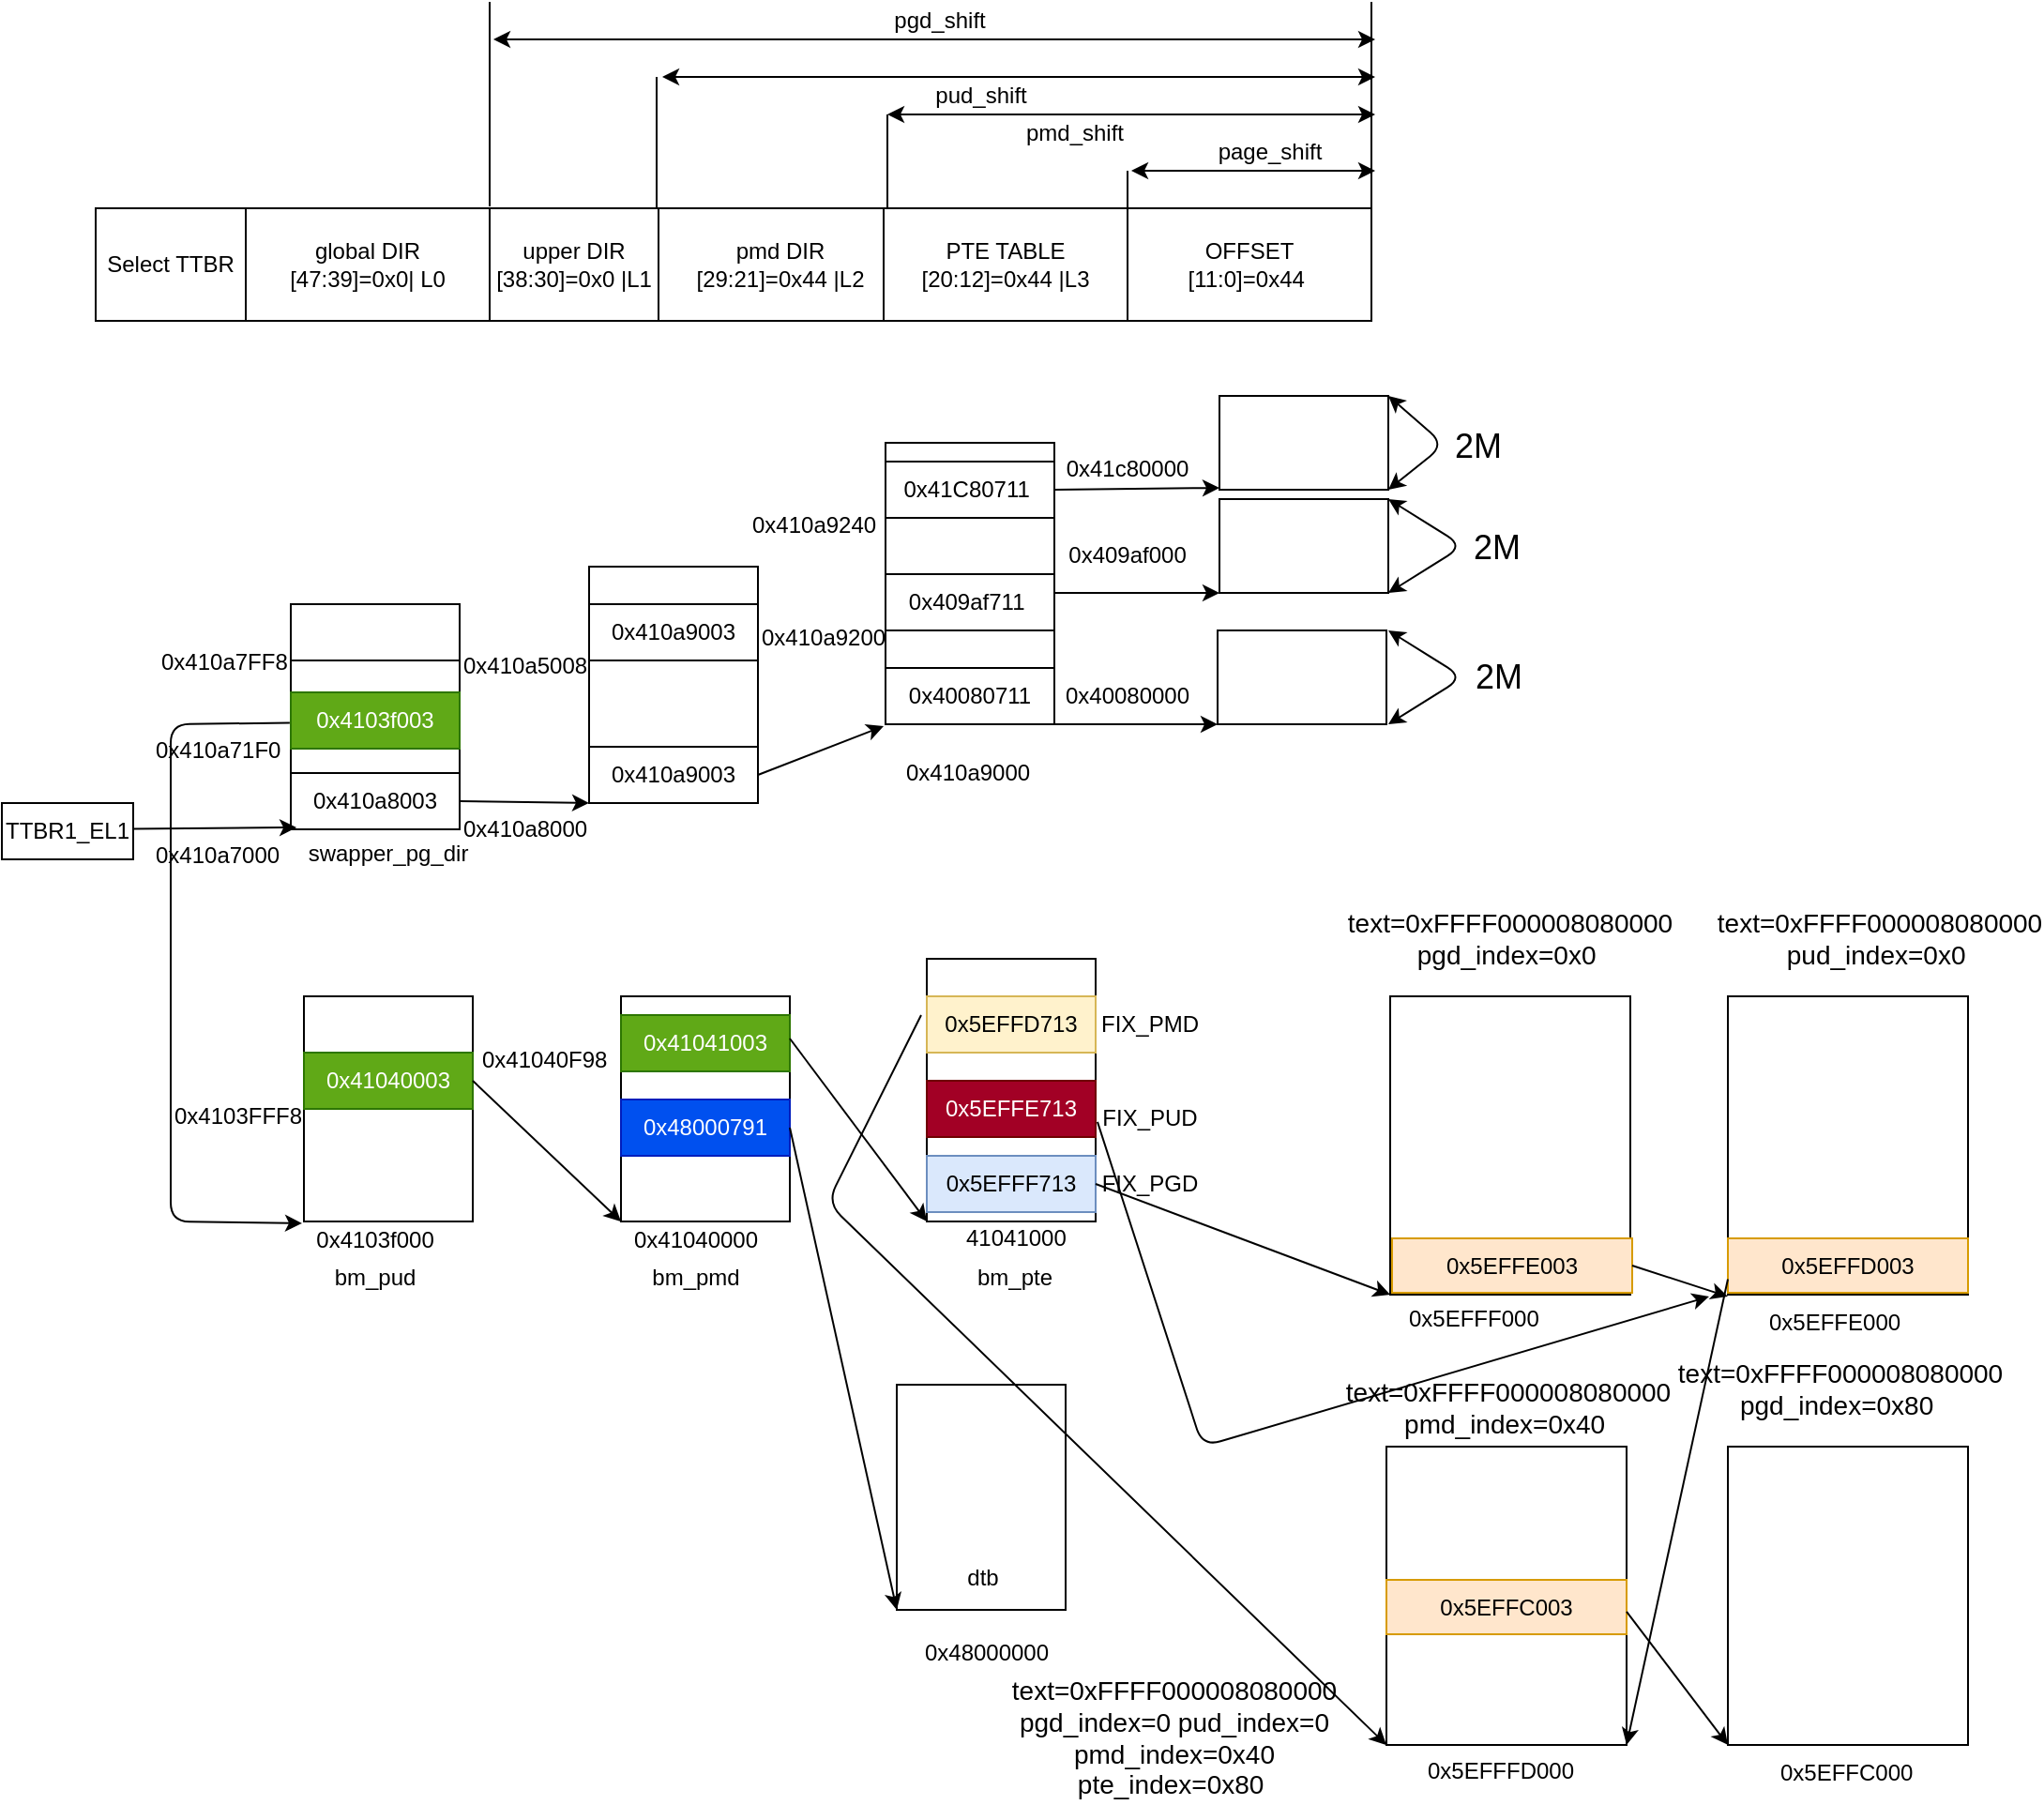 <mxfile version="13.6.2" type="device"><diagram id="jogjM0BblvqriFZ8YtVY" name="Page-1"><mxGraphModel dx="2153" dy="806" grid="1" gridSize="10" guides="1" tooltips="1" connect="1" arrows="1" fold="1" page="1" pageScale="1" pageWidth="827" pageHeight="1169" math="0" shadow="0"><root><mxCell id="0"/><mxCell id="1" parent="0"/><mxCell id="8LdxlUi28L0D28EUbNrq-1" value="" style="rounded=0;whiteSpace=wrap;html=1;" parent="1" vertex="1"><mxGeometry x="-320" y="620" width="540" height="60" as="geometry"/></mxCell><mxCell id="8LdxlUi28L0D28EUbNrq-10" value="global DIR&lt;br&gt;[47:39]=0x0| L0" style="rounded=0;whiteSpace=wrap;html=1;" parent="1" vertex="1"><mxGeometry x="-250" y="620" width="130" height="60" as="geometry"/></mxCell><mxCell id="8LdxlUi28L0D28EUbNrq-15" value="upper DIR&lt;br&gt;[38:30]=0x0 |L1" style="rounded=0;whiteSpace=wrap;html=1;" parent="1" vertex="1"><mxGeometry x="-120" y="620" width="90" height="60" as="geometry"/></mxCell><mxCell id="8LdxlUi28L0D28EUbNrq-17" value="Select TTBR" style="rounded=0;whiteSpace=wrap;html=1;" parent="1" vertex="1"><mxGeometry x="-330" y="620" width="80" height="60" as="geometry"/></mxCell><mxCell id="8LdxlUi28L0D28EUbNrq-31" value="pmd DIR&lt;br&gt;[29:21]=0x44 |L2" style="rounded=0;whiteSpace=wrap;html=1;" parent="1" vertex="1"><mxGeometry x="-30" y="620" width="130" height="60" as="geometry"/></mxCell><mxCell id="NkKJX1Fluzjaa6-fKmBA-1" value="PTE TABLE&lt;br&gt;[20:12]=0x44 |L3" style="rounded=0;whiteSpace=wrap;html=1;" parent="1" vertex="1"><mxGeometry x="90" y="620" width="130" height="60" as="geometry"/></mxCell><mxCell id="NkKJX1Fluzjaa6-fKmBA-2" value="OFFSET&lt;br&gt;[11:0]=0x44&amp;nbsp;" style="rounded=0;whiteSpace=wrap;html=1;" parent="1" vertex="1"><mxGeometry x="220" y="620" width="130" height="60" as="geometry"/></mxCell><mxCell id="2hbvxVVikS6BB5GCfv5k-79" value="" style="rounded=0;whiteSpace=wrap;html=1;" parent="1" vertex="1"><mxGeometry x="-67" y="811" width="90" height="108" as="geometry"/></mxCell><mxCell id="2hbvxVVikS6BB5GCfv5k-80" value="" style="rounded=0;whiteSpace=wrap;html=1;" parent="1" vertex="1"><mxGeometry x="-67" y="907" width="90" height="30" as="geometry"/></mxCell><mxCell id="2hbvxVVikS6BB5GCfv5k-81" value="" style="rounded=0;whiteSpace=wrap;html=1;" parent="1" vertex="1"><mxGeometry x="-226" y="831" width="90" height="120" as="geometry"/></mxCell><mxCell id="2hbvxVVikS6BB5GCfv5k-82" style="edgeStyle=none;rounded=0;orthogonalLoop=1;jettySize=auto;html=1;exitX=1;exitY=0.5;exitDx=0;exitDy=0;entryX=0;entryY=1;entryDx=0;entryDy=0;" parent="1" source="2hbvxVVikS6BB5GCfv5k-83" target="2hbvxVVikS6BB5GCfv5k-80" edge="1"><mxGeometry relative="1" as="geometry"/></mxCell><mxCell id="2hbvxVVikS6BB5GCfv5k-83" value="0x410a8003" style="rounded=0;whiteSpace=wrap;html=1;" parent="1" vertex="1"><mxGeometry x="-226" y="921" width="90" height="30" as="geometry"/></mxCell><mxCell id="2hbvxVVikS6BB5GCfv5k-84" value="&lt;div style=&quot;text-align: center&quot;&gt;&lt;span&gt;&lt;font face=&quot;helvetica&quot;&gt;0x410a7000&lt;/font&gt;&lt;/span&gt;&lt;/div&gt;" style="text;whiteSpace=wrap;html=1;" parent="1" vertex="1"><mxGeometry x="-300" y="951" width="90" height="30" as="geometry"/></mxCell><mxCell id="2hbvxVVikS6BB5GCfv5k-85" value="&lt;div style=&quot;text-align: center&quot;&gt;&lt;span&gt;&lt;font face=&quot;helvetica&quot;&gt;0x410a8000&lt;/font&gt;&lt;/span&gt;&lt;/div&gt;" style="text;whiteSpace=wrap;html=1;" parent="1" vertex="1"><mxGeometry x="-136" y="937" width="90" height="30" as="geometry"/></mxCell><mxCell id="2hbvxVVikS6BB5GCfv5k-87" value="0x410a9003" style="rounded=0;whiteSpace=wrap;html=1;" parent="1" vertex="1"><mxGeometry x="-67" y="907" width="90" height="30" as="geometry"/></mxCell><mxCell id="2hbvxVVikS6BB5GCfv5k-88" value="" style="rounded=0;whiteSpace=wrap;html=1;" parent="1" vertex="1"><mxGeometry x="91" y="745" width="90" height="146" as="geometry"/></mxCell><mxCell id="2hbvxVVikS6BB5GCfv5k-90" value="&lt;div style=&quot;text-align: center&quot;&gt;&lt;span&gt;&lt;font face=&quot;helvetica&quot;&gt;0x410a9000&lt;/font&gt;&lt;/span&gt;&lt;/div&gt;" style="text;whiteSpace=wrap;html=1;" parent="1" vertex="1"><mxGeometry x="100" y="907" width="90" height="30" as="geometry"/></mxCell><mxCell id="2hbvxVVikS6BB5GCfv5k-91" value="0x409af711&amp;nbsp;" style="rounded=0;whiteSpace=wrap;html=1;" parent="1" vertex="1"><mxGeometry x="91" y="815" width="90" height="30" as="geometry"/></mxCell><mxCell id="2hbvxVVikS6BB5GCfv5k-92" value="&lt;div style=&quot;text-align: center&quot;&gt;&lt;font face=&quot;helvetica&quot;&gt;0x410a9200&lt;/font&gt;&lt;br&gt;&lt;/div&gt;" style="text;whiteSpace=wrap;html=1;" parent="1" vertex="1"><mxGeometry x="23" y="835" width="90" height="30" as="geometry"/></mxCell><mxCell id="2hbvxVVikS6BB5GCfv5k-93" value="" style="rounded=0;whiteSpace=wrap;html=1;" parent="1" vertex="1"><mxGeometry x="269" y="720" width="90" height="50" as="geometry"/></mxCell><mxCell id="2hbvxVVikS6BB5GCfv5k-96" value="" style="endArrow=classic;startArrow=classic;html=1;entryX=1;entryY=0;entryDx=0;entryDy=0;exitX=1;exitY=1;exitDx=0;exitDy=0;" parent="1" source="2hbvxVVikS6BB5GCfv5k-93" target="2hbvxVVikS6BB5GCfv5k-93" edge="1"><mxGeometry width="50" height="50" relative="1" as="geometry"><mxPoint x="439" y="802" as="sourcePoint"/><mxPoint x="439" y="721" as="targetPoint"/><Array as="points"><mxPoint x="389" y="746"/></Array></mxGeometry></mxCell><mxCell id="2hbvxVVikS6BB5GCfv5k-97" value="&lt;font style=&quot;font-size: 18px&quot;&gt;2M&lt;/font&gt;" style="text;html=1;strokeColor=none;fillColor=none;align=center;verticalAlign=middle;whiteSpace=wrap;rounded=0;" parent="1" vertex="1"><mxGeometry x="387" y="737" width="40" height="20" as="geometry"/></mxCell><mxCell id="2hbvxVVikS6BB5GCfv5k-101" value="0x41C80711&amp;nbsp;" style="rounded=0;whiteSpace=wrap;html=1;" parent="1" vertex="1"><mxGeometry x="91" y="755" width="90" height="30" as="geometry"/></mxCell><mxCell id="2hbvxVVikS6BB5GCfv5k-104" value="&lt;div style=&quot;text-align: center&quot;&gt;&lt;font face=&quot;helvetica&quot;&gt;0x410a9240&lt;/font&gt;&lt;br&gt;&lt;/div&gt;" style="text;whiteSpace=wrap;html=1;" parent="1" vertex="1"><mxGeometry x="18" y="775" width="90" height="30" as="geometry"/></mxCell><mxCell id="2hbvxVVikS6BB5GCfv5k-105" value="" style="rounded=0;whiteSpace=wrap;html=1;" parent="1" vertex="1"><mxGeometry x="269" y="775" width="90" height="50" as="geometry"/></mxCell><mxCell id="2hbvxVVikS6BB5GCfv5k-106" value="" style="endArrow=classic;html=1;exitX=1;exitY=0.5;exitDx=0;exitDy=0;entryX=0;entryY=1;entryDx=0;entryDy=0;" parent="1" source="2hbvxVVikS6BB5GCfv5k-101" edge="1"><mxGeometry width="50" height="50" relative="1" as="geometry"><mxPoint x="190" y="805" as="sourcePoint"/><mxPoint x="269" y="769" as="targetPoint"/></mxGeometry></mxCell><mxCell id="2hbvxVVikS6BB5GCfv5k-108" value="" style="endArrow=classic;html=1;exitX=1;exitY=0.5;exitDx=0;exitDy=0;entryX=0;entryY=1;entryDx=0;entryDy=0;" parent="1" target="2hbvxVVikS6BB5GCfv5k-105" edge="1"><mxGeometry width="50" height="50" relative="1" as="geometry"><mxPoint x="181" y="825" as="sourcePoint"/><mxPoint x="240" y="825" as="targetPoint"/></mxGeometry></mxCell><mxCell id="2hbvxVVikS6BB5GCfv5k-109" value="" style="endArrow=classic;startArrow=classic;html=1;entryX=1;entryY=0;entryDx=0;entryDy=0;exitX=1;exitY=1;exitDx=0;exitDy=0;" parent="1" source="2hbvxVVikS6BB5GCfv5k-105" target="2hbvxVVikS6BB5GCfv5k-105" edge="1"><mxGeometry width="50" height="50" relative="1" as="geometry"><mxPoint x="389" y="865" as="sourcePoint"/><mxPoint x="389" y="815" as="targetPoint"/><Array as="points"><mxPoint x="399" y="800"/></Array></mxGeometry></mxCell><mxCell id="2hbvxVVikS6BB5GCfv5k-110" value="&lt;font style=&quot;font-size: 18px&quot;&gt;2M&lt;/font&gt;" style="text;html=1;strokeColor=none;fillColor=none;align=center;verticalAlign=middle;whiteSpace=wrap;rounded=0;" parent="1" vertex="1"><mxGeometry x="396.5" y="791" width="40" height="20" as="geometry"/></mxCell><mxCell id="2hbvxVVikS6BB5GCfv5k-112" value="0x41c80000" style="text;html=1;strokeColor=none;fillColor=none;align=center;verticalAlign=middle;whiteSpace=wrap;rounded=0;" parent="1" vertex="1"><mxGeometry x="200" y="749" width="40" height="20" as="geometry"/></mxCell><mxCell id="2hbvxVVikS6BB5GCfv5k-114" value="0x409af000" style="text;html=1;strokeColor=none;fillColor=none;align=center;verticalAlign=middle;whiteSpace=wrap;rounded=0;" parent="1" vertex="1"><mxGeometry x="200" y="795" width="40" height="20" as="geometry"/></mxCell><mxCell id="2hbvxVVikS6BB5GCfv5k-118" value="swapper_pg_dir" style="text;html=1;strokeColor=none;fillColor=none;align=center;verticalAlign=middle;whiteSpace=wrap;rounded=0;" parent="1" vertex="1"><mxGeometry x="-194" y="954" width="40" height="20" as="geometry"/></mxCell><mxCell id="2hbvxVVikS6BB5GCfv5k-122" value="TTBR1_EL1" style="rounded=0;whiteSpace=wrap;html=1;" parent="1" vertex="1"><mxGeometry x="-380" y="937" width="70" height="30" as="geometry"/></mxCell><mxCell id="2hbvxVVikS6BB5GCfv5k-123" value="" style="endArrow=classic;html=1;exitX=1;exitY=0.5;exitDx=0;exitDy=0;entryX=0.856;entryY=-0.027;entryDx=0;entryDy=0;entryPerimeter=0;" parent="1" edge="1"><mxGeometry width="50" height="50" relative="1" as="geometry"><mxPoint x="-310" y="950.81" as="sourcePoint"/><mxPoint x="-222.96" y="950" as="targetPoint"/></mxGeometry></mxCell><mxCell id="s6u-cCBRzzgsNUjcH62i-3" value="0x410a9003" style="rounded=0;whiteSpace=wrap;html=1;" parent="1" vertex="1"><mxGeometry x="-67" y="831" width="90" height="30" as="geometry"/></mxCell><mxCell id="s6u-cCBRzzgsNUjcH62i-4" value="&lt;div style=&quot;text-align: center&quot;&gt;&lt;span&gt;&lt;font face=&quot;helvetica&quot;&gt;0x410a5008&lt;/font&gt;&lt;/span&gt;&lt;/div&gt;" style="text;whiteSpace=wrap;html=1;" parent="1" vertex="1"><mxGeometry x="-136" y="850" width="90" height="30" as="geometry"/></mxCell><mxCell id="s6u-cCBRzzgsNUjcH62i-10" value="" style="rounded=0;whiteSpace=wrap;html=1;" parent="1" vertex="1"><mxGeometry x="-320" y="620" width="540" height="60" as="geometry"/></mxCell><mxCell id="s6u-cCBRzzgsNUjcH62i-11" value="global DIR&lt;br&gt;[47:39]=0x0| L0" style="rounded=0;whiteSpace=wrap;html=1;" parent="1" vertex="1"><mxGeometry x="-250" y="620" width="130" height="60" as="geometry"/></mxCell><mxCell id="s6u-cCBRzzgsNUjcH62i-12" value="upper DIR&lt;br&gt;[38:30]=0x0 |L1" style="rounded=0;whiteSpace=wrap;html=1;" parent="1" vertex="1"><mxGeometry x="-120" y="620" width="90" height="60" as="geometry"/></mxCell><mxCell id="s6u-cCBRzzgsNUjcH62i-13" value="Select TTBR" style="rounded=0;whiteSpace=wrap;html=1;" parent="1" vertex="1"><mxGeometry x="-330" y="620" width="80" height="60" as="geometry"/></mxCell><mxCell id="s6u-cCBRzzgsNUjcH62i-14" value="pmd DIR&lt;br&gt;[29:21]=0x44 |L2" style="rounded=0;whiteSpace=wrap;html=1;" parent="1" vertex="1"><mxGeometry x="-30" y="620" width="130" height="60" as="geometry"/></mxCell><mxCell id="s6u-cCBRzzgsNUjcH62i-15" value="PTE TABLE&lt;br&gt;[20:12]=0x44 |L3" style="rounded=0;whiteSpace=wrap;html=1;" parent="1" vertex="1"><mxGeometry x="90" y="620" width="130" height="60" as="geometry"/></mxCell><mxCell id="s6u-cCBRzzgsNUjcH62i-16" value="OFFSET&lt;br&gt;[11:0]=0x44&amp;nbsp;" style="rounded=0;whiteSpace=wrap;html=1;" parent="1" vertex="1"><mxGeometry x="220" y="620" width="130" height="60" as="geometry"/></mxCell><mxCell id="s6u-cCBRzzgsNUjcH62i-17" value="" style="endArrow=none;html=1;exitX=1;exitY=0;exitDx=0;exitDy=0;" parent="1" source="s6u-cCBRzzgsNUjcH62i-16" edge="1"><mxGeometry width="50" height="50" relative="1" as="geometry"><mxPoint x="352" y="610" as="sourcePoint"/><mxPoint x="350" y="510" as="targetPoint"/></mxGeometry></mxCell><mxCell id="s6u-cCBRzzgsNUjcH62i-18" value="" style="endArrow=none;html=1;exitX=1;exitY=0;exitDx=0;exitDy=0;" parent="1" source="s6u-cCBRzzgsNUjcH62i-15" edge="1"><mxGeometry width="50" height="50" relative="1" as="geometry"><mxPoint x="112" y="740" as="sourcePoint"/><mxPoint x="220" y="600" as="targetPoint"/></mxGeometry></mxCell><mxCell id="s6u-cCBRzzgsNUjcH62i-19" value="" style="endArrow=none;html=1;" parent="1" edge="1"><mxGeometry width="50" height="50" relative="1" as="geometry"><mxPoint x="92" y="620" as="sourcePoint"/><mxPoint x="92" y="570" as="targetPoint"/></mxGeometry></mxCell><mxCell id="s6u-cCBRzzgsNUjcH62i-20" value="" style="endArrow=none;html=1;" parent="1" edge="1"><mxGeometry width="50" height="50" relative="1" as="geometry"><mxPoint x="-31" y="620" as="sourcePoint"/><mxPoint x="-31" y="550" as="targetPoint"/></mxGeometry></mxCell><mxCell id="s6u-cCBRzzgsNUjcH62i-21" value="" style="endArrow=none;html=1;" parent="1" edge="1"><mxGeometry width="50" height="50" relative="1" as="geometry"><mxPoint x="-120" y="619" as="sourcePoint"/><mxPoint x="-120" y="510" as="targetPoint"/></mxGeometry></mxCell><mxCell id="s6u-cCBRzzgsNUjcH62i-22" value="page_shift" style="text;html=1;strokeColor=none;fillColor=none;align=center;verticalAlign=middle;whiteSpace=wrap;rounded=0;" parent="1" vertex="1"><mxGeometry x="268.5" y="580" width="53.5" height="20" as="geometry"/></mxCell><mxCell id="s6u-cCBRzzgsNUjcH62i-23" value="" style="endArrow=classic;startArrow=classic;html=1;" parent="1" edge="1"><mxGeometry width="50" height="50" relative="1" as="geometry"><mxPoint x="222" y="600" as="sourcePoint"/><mxPoint x="352" y="600" as="targetPoint"/></mxGeometry></mxCell><mxCell id="s6u-cCBRzzgsNUjcH62i-24" value="" style="endArrow=classic;startArrow=classic;html=1;" parent="1" edge="1"><mxGeometry width="50" height="50" relative="1" as="geometry"><mxPoint x="92" y="570" as="sourcePoint"/><mxPoint x="352" y="570" as="targetPoint"/></mxGeometry></mxCell><mxCell id="s6u-cCBRzzgsNUjcH62i-25" value="pmd_shift" style="text;html=1;strokeColor=none;fillColor=none;align=center;verticalAlign=middle;whiteSpace=wrap;rounded=0;" parent="1" vertex="1"><mxGeometry x="172" y="570" width="40" height="20" as="geometry"/></mxCell><mxCell id="s6u-cCBRzzgsNUjcH62i-26" value="" style="endArrow=classic;startArrow=classic;html=1;" parent="1" edge="1"><mxGeometry width="50" height="50" relative="1" as="geometry"><mxPoint x="-28" y="550" as="sourcePoint"/><mxPoint x="352" y="550" as="targetPoint"/></mxGeometry></mxCell><mxCell id="s6u-cCBRzzgsNUjcH62i-27" value="pud_shift" style="text;html=1;strokeColor=none;fillColor=none;align=center;verticalAlign=middle;whiteSpace=wrap;rounded=0;" parent="1" vertex="1"><mxGeometry x="122" y="550" width="40" height="20" as="geometry"/></mxCell><mxCell id="s6u-cCBRzzgsNUjcH62i-28" value="" style="endArrow=classic;startArrow=classic;html=1;" parent="1" edge="1"><mxGeometry width="50" height="50" relative="1" as="geometry"><mxPoint x="-118" y="530" as="sourcePoint"/><mxPoint x="352" y="530" as="targetPoint"/></mxGeometry></mxCell><mxCell id="s6u-cCBRzzgsNUjcH62i-29" value="pgd_shift" style="text;html=1;strokeColor=none;fillColor=none;align=center;verticalAlign=middle;whiteSpace=wrap;rounded=0;" parent="1" vertex="1"><mxGeometry x="100" y="510" width="40" height="20" as="geometry"/></mxCell><mxCell id="1NFqYCsExWAdkSg0N49d-1" value="0x40080711" style="rounded=0;whiteSpace=wrap;html=1;" parent="1" vertex="1"><mxGeometry x="91" y="865" width="90" height="30" as="geometry"/></mxCell><mxCell id="1NFqYCsExWAdkSg0N49d-2" value="" style="rounded=0;whiteSpace=wrap;html=1;" parent="1" vertex="1"><mxGeometry x="268" y="845" width="90" height="50" as="geometry"/></mxCell><mxCell id="1NFqYCsExWAdkSg0N49d-3" value="" style="endArrow=classic;html=1;exitX=1;exitY=0.5;exitDx=0;exitDy=0;entryX=0;entryY=1;entryDx=0;entryDy=0;" parent="1" edge="1"><mxGeometry width="50" height="50" relative="1" as="geometry"><mxPoint x="180" y="895" as="sourcePoint"/><mxPoint x="268" y="895" as="targetPoint"/></mxGeometry></mxCell><mxCell id="1NFqYCsExWAdkSg0N49d-4" value="0x40080000" style="text;html=1;strokeColor=none;fillColor=none;align=center;verticalAlign=middle;whiteSpace=wrap;rounded=0;" parent="1" vertex="1"><mxGeometry x="200" y="870" width="40" height="20" as="geometry"/></mxCell><mxCell id="1NFqYCsExWAdkSg0N49d-5" value="" style="endArrow=classic;startArrow=classic;html=1;entryX=1;entryY=0;entryDx=0;entryDy=0;exitX=1;exitY=1;exitDx=0;exitDy=0;" parent="1" edge="1"><mxGeometry width="50" height="50" relative="1" as="geometry"><mxPoint x="359" y="895" as="sourcePoint"/><mxPoint x="359" y="845" as="targetPoint"/><Array as="points"><mxPoint x="399" y="870"/></Array></mxGeometry></mxCell><mxCell id="1NFqYCsExWAdkSg0N49d-6" value="&lt;font style=&quot;font-size: 18px&quot;&gt;2M&lt;/font&gt;" style="text;html=1;strokeColor=none;fillColor=none;align=center;verticalAlign=middle;whiteSpace=wrap;rounded=0;" parent="1" vertex="1"><mxGeometry x="398" y="860" width="40" height="20" as="geometry"/></mxCell><mxCell id="G7Vl7N4VDnxcwTHmnSyK-1" value="" style="endArrow=classic;html=1;exitX=1;exitY=0.5;exitDx=0;exitDy=0;" parent="1" source="2hbvxVVikS6BB5GCfv5k-87" edge="1"><mxGeometry width="50" height="50" relative="1" as="geometry"><mxPoint x="40" y="946" as="sourcePoint"/><mxPoint x="90" y="896" as="targetPoint"/></mxGeometry></mxCell><mxCell id="G7Vl7N4VDnxcwTHmnSyK-2" value="" style="rounded=0;whiteSpace=wrap;html=1;" parent="1" vertex="1"><mxGeometry x="-226" y="831" width="90" height="30" as="geometry"/></mxCell><mxCell id="G7Vl7N4VDnxcwTHmnSyK-3" value="&lt;div style=&quot;text-align: center&quot;&gt;&lt;span&gt;&lt;font face=&quot;helvetica&quot;&gt;0x410a7FF8&lt;/font&gt;&lt;/span&gt;&lt;/div&gt;" style="text;whiteSpace=wrap;html=1;" parent="1" vertex="1"><mxGeometry x="-297" y="848" width="90" height="30" as="geometry"/></mxCell><mxCell id="Q-GKwpE_chXo1rnTAcM4-1" value="0x4103f003" style="rounded=0;whiteSpace=wrap;html=1;fillColor=#60a917;strokeColor=#2D7600;fontColor=#ffffff;" parent="1" vertex="1"><mxGeometry x="-226" y="878" width="90" height="30" as="geometry"/></mxCell><mxCell id="Q-GKwpE_chXo1rnTAcM4-2" value="&lt;div style=&quot;text-align: center&quot;&gt;&lt;span&gt;&lt;font face=&quot;helvetica&quot;&gt;0x410a71F0&lt;/font&gt;&lt;/span&gt;&lt;/div&gt;" style="text;whiteSpace=wrap;html=1;" parent="1" vertex="1"><mxGeometry x="-300" y="895" width="90" height="30" as="geometry"/></mxCell><mxCell id="Q-GKwpE_chXo1rnTAcM4-5" value="" style="rounded=0;whiteSpace=wrap;html=1;" parent="1" vertex="1"><mxGeometry x="-219" y="1040" width="90" height="120" as="geometry"/></mxCell><mxCell id="Q-GKwpE_chXo1rnTAcM4-6" value="" style="rounded=0;whiteSpace=wrap;html=1;" parent="1" vertex="1"><mxGeometry x="-50" y="1040" width="90" height="120" as="geometry"/></mxCell><mxCell id="Q-GKwpE_chXo1rnTAcM4-7" value="bm_pud" style="text;html=1;strokeColor=none;fillColor=none;align=center;verticalAlign=middle;whiteSpace=wrap;rounded=0;" parent="1" vertex="1"><mxGeometry x="-201" y="1180" width="40" height="20" as="geometry"/></mxCell><mxCell id="Q-GKwpE_chXo1rnTAcM4-8" value="bm_pmd" style="text;html=1;strokeColor=none;fillColor=none;align=center;verticalAlign=middle;whiteSpace=wrap;rounded=0;" parent="1" vertex="1"><mxGeometry x="-30" y="1180" width="40" height="20" as="geometry"/></mxCell><mxCell id="Q-GKwpE_chXo1rnTAcM4-9" value="" style="rounded=0;whiteSpace=wrap;html=1;" parent="1" vertex="1"><mxGeometry x="113" y="1020" width="90" height="140" as="geometry"/></mxCell><mxCell id="Q-GKwpE_chXo1rnTAcM4-10" value="bm_pte" style="text;html=1;strokeColor=none;fillColor=none;align=center;verticalAlign=middle;whiteSpace=wrap;rounded=0;" parent="1" vertex="1"><mxGeometry x="140" y="1180" width="40" height="20" as="geometry"/></mxCell><mxCell id="Q-GKwpE_chXo1rnTAcM4-11" value="0x4103f000" style="text;html=1;strokeColor=none;fillColor=none;align=center;verticalAlign=middle;whiteSpace=wrap;rounded=0;" parent="1" vertex="1"><mxGeometry x="-201" y="1160" width="40" height="20" as="geometry"/></mxCell><mxCell id="Q-GKwpE_chXo1rnTAcM4-12" value="0x41040000" style="text;html=1;strokeColor=none;fillColor=none;align=center;verticalAlign=middle;whiteSpace=wrap;rounded=0;" parent="1" vertex="1"><mxGeometry x="-30" y="1160" width="40" height="20" as="geometry"/></mxCell><mxCell id="Q-GKwpE_chXo1rnTAcM4-13" value="41041000" style="text;whiteSpace=wrap;html=1;" parent="1" vertex="1"><mxGeometry x="132" y="1155" width="80" height="30" as="geometry"/></mxCell><mxCell id="Q-GKwpE_chXo1rnTAcM4-16" value="" style="endArrow=classic;html=1;exitX=0.816;exitY=-0.025;exitDx=0;exitDy=0;exitPerimeter=0;" parent="1" source="Q-GKwpE_chXo1rnTAcM4-2" edge="1"><mxGeometry width="50" height="50" relative="1" as="geometry"><mxPoint x="-310" y="1120" as="sourcePoint"/><mxPoint x="-220" y="1161" as="targetPoint"/><Array as="points"><mxPoint x="-290" y="895"/><mxPoint x="-290" y="1160"/></Array></mxGeometry></mxCell><mxCell id="5SW9_X3ZM82j4UzZoXEV-1" value="0x41040003" style="rounded=0;whiteSpace=wrap;html=1;fillColor=#60a917;strokeColor=#2D7600;fontColor=#ffffff;" parent="1" vertex="1"><mxGeometry x="-219" y="1070" width="90" height="30" as="geometry"/></mxCell><mxCell id="5SW9_X3ZM82j4UzZoXEV-3" value="0x4103FFF8" style="text;whiteSpace=wrap;html=1;" parent="1" vertex="1"><mxGeometry x="-290" y="1090" width="80" height="30" as="geometry"/></mxCell><mxCell id="5SW9_X3ZM82j4UzZoXEV-4" value="" style="endArrow=classic;html=1;exitX=1;exitY=0.5;exitDx=0;exitDy=0;" parent="1" source="5SW9_X3ZM82j4UzZoXEV-1" edge="1"><mxGeometry width="50" height="50" relative="1" as="geometry"><mxPoint x="-100" y="1210" as="sourcePoint"/><mxPoint x="-50" y="1160" as="targetPoint"/></mxGeometry></mxCell><mxCell id="5SW9_X3ZM82j4UzZoXEV-5" value="0x41041003" style="rounded=0;whiteSpace=wrap;html=1;fillColor=#60a917;strokeColor=#2D7600;fontColor=#ffffff;" parent="1" vertex="1"><mxGeometry x="-50" y="1050" width="90" height="30" as="geometry"/></mxCell><mxCell id="5SW9_X3ZM82j4UzZoXEV-6" value="0x41040F98" style="text;whiteSpace=wrap;html=1;" parent="1" vertex="1"><mxGeometry x="-126" y="1060" width="80" height="30" as="geometry"/></mxCell><mxCell id="5SW9_X3ZM82j4UzZoXEV-7" value="" style="endArrow=classic;html=1;exitX=1;exitY=0.5;exitDx=0;exitDy=0;entryX=0;entryY=1;entryDx=0;entryDy=0;" parent="1" target="Q-GKwpE_chXo1rnTAcM4-9" edge="1"><mxGeometry width="50" height="50" relative="1" as="geometry"><mxPoint x="40" y="1062.5" as="sourcePoint"/><mxPoint x="119" y="1137.5" as="targetPoint"/></mxGeometry></mxCell><mxCell id="9fwB5BtVBP-_tCeFG1sO-2" value="0x5EFFD713" style="rounded=0;whiteSpace=wrap;html=1;fillColor=#fff2cc;strokeColor=#d6b656;" parent="1" vertex="1"><mxGeometry x="113" y="1040" width="90" height="30" as="geometry"/></mxCell><mxCell id="82R7tjk9jPcVFqfLfw1A-2" value="0x5EFFE713" style="rounded=0;whiteSpace=wrap;html=1;fillColor=#a20025;strokeColor=#6F0000;fontColor=#ffffff;" parent="1" vertex="1"><mxGeometry x="113" y="1085" width="90" height="30" as="geometry"/></mxCell><mxCell id="82R7tjk9jPcVFqfLfw1A-4" value="FIX_PUD" style="text;html=1;strokeColor=none;fillColor=none;align=center;verticalAlign=middle;whiteSpace=wrap;rounded=0;" parent="1" vertex="1"><mxGeometry x="212" y="1095" width="40" height="20" as="geometry"/></mxCell><mxCell id="82R7tjk9jPcVFqfLfw1A-5" value="FIX_PMD" style="text;html=1;strokeColor=none;fillColor=none;align=center;verticalAlign=middle;whiteSpace=wrap;rounded=0;" parent="1" vertex="1"><mxGeometry x="212" y="1045" width="40" height="20" as="geometry"/></mxCell><mxCell id="83XYbHLJgT6XdNqlwnkv-1" value="" style="rounded=0;whiteSpace=wrap;html=1;" parent="1" vertex="1"><mxGeometry x="97" y="1247" width="90" height="120" as="geometry"/></mxCell><mxCell id="83XYbHLJgT6XdNqlwnkv-2" value="0x48000791" style="rounded=0;whiteSpace=wrap;html=1;fillColor=#0050ef;strokeColor=#001DBC;fontColor=#ffffff;" parent="1" vertex="1"><mxGeometry x="-50" y="1095" width="90" height="30" as="geometry"/></mxCell><mxCell id="83XYbHLJgT6XdNqlwnkv-3" value="" style="endArrow=classic;html=1;exitX=1;exitY=0.5;exitDx=0;exitDy=0;entryX=0;entryY=1;entryDx=0;entryDy=0;" parent="1" source="83XYbHLJgT6XdNqlwnkv-2" target="83XYbHLJgT6XdNqlwnkv-1" edge="1"><mxGeometry width="50" height="50" relative="1" as="geometry"><mxPoint x="140" y="1330" as="sourcePoint"/><mxPoint x="190" y="1280" as="targetPoint"/></mxGeometry></mxCell><mxCell id="83XYbHLJgT6XdNqlwnkv-4" value="0x48000000" style="text;html=1;strokeColor=none;fillColor=none;align=center;verticalAlign=middle;whiteSpace=wrap;rounded=0;" parent="1" vertex="1"><mxGeometry x="125" y="1380" width="40" height="20" as="geometry"/></mxCell><mxCell id="83XYbHLJgT6XdNqlwnkv-5" value="dtb" style="text;html=1;strokeColor=none;fillColor=none;align=center;verticalAlign=middle;whiteSpace=wrap;rounded=0;" parent="1" vertex="1"><mxGeometry x="123" y="1340" width="40" height="20" as="geometry"/></mxCell><mxCell id="D2PGT_hGn1wiJ_mJBfzA-1" value="0x5EFFF713" style="rounded=0;whiteSpace=wrap;html=1;fillColor=#dae8fc;strokeColor=#6c8ebf;" parent="1" vertex="1"><mxGeometry x="113" y="1125" width="90" height="30" as="geometry"/></mxCell><mxCell id="D2PGT_hGn1wiJ_mJBfzA-2" value="FIX_PGD" style="text;html=1;strokeColor=none;fillColor=none;align=center;verticalAlign=middle;whiteSpace=wrap;rounded=0;" parent="1" vertex="1"><mxGeometry x="212" y="1130" width="40" height="20" as="geometry"/></mxCell><mxCell id="D2PGT_hGn1wiJ_mJBfzA-3" value="" style="rounded=0;whiteSpace=wrap;html=1;" parent="1" vertex="1"><mxGeometry x="360" y="1040" width="128" height="159" as="geometry"/></mxCell><mxCell id="D2PGT_hGn1wiJ_mJBfzA-4" value="" style="endArrow=classic;html=1;exitX=1;exitY=0.5;exitDx=0;exitDy=0;entryX=0;entryY=1;entryDx=0;entryDy=0;" parent="1" source="D2PGT_hGn1wiJ_mJBfzA-1" target="D2PGT_hGn1wiJ_mJBfzA-3" edge="1"><mxGeometry width="50" height="50" relative="1" as="geometry"><mxPoint x="280" y="1190" as="sourcePoint"/><mxPoint x="330" y="1140" as="targetPoint"/></mxGeometry></mxCell><mxCell id="D2PGT_hGn1wiJ_mJBfzA-5" value="0x5EFFF000" style="text;whiteSpace=wrap;html=1;" parent="1" vertex="1"><mxGeometry x="368" y="1198" width="80" height="30" as="geometry"/></mxCell><mxCell id="E3cnPCgA24xz3N3KiS0X-5" value="" style="rounded=0;whiteSpace=wrap;html=1;" parent="1" vertex="1"><mxGeometry x="540" y="1040" width="128" height="159" as="geometry"/></mxCell><mxCell id="E3cnPCgA24xz3N3KiS0X-6" value="0x5EFFE003" style="rounded=0;whiteSpace=wrap;html=1;fillColor=#ffe6cc;strokeColor=#d79b00;" parent="1" vertex="1"><mxGeometry x="361" y="1169" width="128" height="29" as="geometry"/></mxCell><mxCell id="E3cnPCgA24xz3N3KiS0X-8" value="" style="endArrow=classic;html=1;exitX=1;exitY=0.5;exitDx=0;exitDy=0;" parent="1" source="E3cnPCgA24xz3N3KiS0X-6" edge="1"><mxGeometry width="50" height="50" relative="1" as="geometry"><mxPoint x="540" y="1290" as="sourcePoint"/><mxPoint x="540" y="1200" as="targetPoint"/></mxGeometry></mxCell><mxCell id="E3cnPCgA24xz3N3KiS0X-9" value="0x5EFFE000" style="text;whiteSpace=wrap;html=1;" parent="1" vertex="1"><mxGeometry x="560" y="1200" width="80" height="30" as="geometry"/></mxCell><mxCell id="E3cnPCgA24xz3N3KiS0X-13" value="&lt;font style=&quot;font-size: 14px&quot;&gt;text=0xFFFF000008080000&lt;br&gt;pgd_index=0x0&amp;nbsp;&lt;/font&gt;" style="text;html=1;strokeColor=none;fillColor=none;align=center;verticalAlign=middle;whiteSpace=wrap;rounded=0;" parent="1" vertex="1"><mxGeometry x="363" y="990" width="122" height="37" as="geometry"/></mxCell><mxCell id="E3cnPCgA24xz3N3KiS0X-14" value="&lt;font style=&quot;font-size: 14px&quot;&gt;text=0xFFFF000008080000&lt;br&gt;pgd_index=0 pud_index=0&lt;br&gt;pmd_index=0x40 pte_index=0x80&amp;nbsp;&lt;/font&gt;" style="text;html=1;strokeColor=none;fillColor=none;align=center;verticalAlign=middle;whiteSpace=wrap;rounded=0;" parent="1" vertex="1"><mxGeometry x="150" y="1400" width="190" height="70" as="geometry"/></mxCell><mxCell id="E3cnPCgA24xz3N3KiS0X-15" value="&lt;font style=&quot;font-size: 14px&quot;&gt;text=0xFFFF000008080000&lt;br&gt;pud_index=0x0&amp;nbsp;&lt;/font&gt;" style="text;html=1;strokeColor=none;fillColor=none;align=center;verticalAlign=middle;whiteSpace=wrap;rounded=0;" parent="1" vertex="1"><mxGeometry x="560" y="990" width="122" height="37" as="geometry"/></mxCell><mxCell id="ixDSvM3Zgu5ytZy9fDSd-1" value="" style="endArrow=classic;html=1;exitX=1.011;exitY=0.621;exitDx=0;exitDy=0;exitPerimeter=0;" parent="1" source="Q-GKwpE_chXo1rnTAcM4-9" edge="1"><mxGeometry width="50" height="50" relative="1" as="geometry"><mxPoint x="290" y="1140" as="sourcePoint"/><mxPoint x="530" y="1200" as="targetPoint"/><Array as="points"><mxPoint x="260" y="1280"/></Array></mxGeometry></mxCell><mxCell id="ixDSvM3Zgu5ytZy9fDSd-3" value="" style="rounded=0;whiteSpace=wrap;html=1;" parent="1" vertex="1"><mxGeometry x="358" y="1280" width="128" height="159" as="geometry"/></mxCell><mxCell id="ixDSvM3Zgu5ytZy9fDSd-4" value="" style="rounded=0;whiteSpace=wrap;html=1;" parent="1" vertex="1"><mxGeometry x="540" y="1280" width="128" height="159" as="geometry"/></mxCell><mxCell id="ixDSvM3Zgu5ytZy9fDSd-5" value="0x5EFFD003" style="rounded=0;whiteSpace=wrap;html=1;fillColor=#ffe6cc;strokeColor=#d79b00;" parent="1" vertex="1"><mxGeometry x="540" y="1169" width="128" height="29" as="geometry"/></mxCell><mxCell id="ixDSvM3Zgu5ytZy9fDSd-6" value="" style="endArrow=classic;html=1;exitX=0;exitY=0.75;exitDx=0;exitDy=0;entryX=1;entryY=1;entryDx=0;entryDy=0;" parent="1" source="ixDSvM3Zgu5ytZy9fDSd-5" target="ixDSvM3Zgu5ytZy9fDSd-3" edge="1"><mxGeometry width="50" height="50" relative="1" as="geometry"><mxPoint x="290" y="1450" as="sourcePoint"/><mxPoint x="340" y="1400" as="targetPoint"/></mxGeometry></mxCell><mxCell id="ixDSvM3Zgu5ytZy9fDSd-7" value="0x5EFFFD000" style="text;whiteSpace=wrap;html=1;" parent="1" vertex="1"><mxGeometry x="378" y="1439" width="80" height="30" as="geometry"/></mxCell><mxCell id="ixDSvM3Zgu5ytZy9fDSd-8" value="" style="endArrow=classic;html=1;entryX=0;entryY=1;entryDx=0;entryDy=0;" parent="1" target="ixDSvM3Zgu5ytZy9fDSd-3" edge="1"><mxGeometry width="50" height="50" relative="1" as="geometry"><mxPoint x="110" y="1050" as="sourcePoint"/><mxPoint x="70" y="1230" as="targetPoint"/><Array as="points"><mxPoint x="60" y="1150"/></Array></mxGeometry></mxCell><mxCell id="HeASW-_g45aKqyT0CKF2-1" value="&lt;font style=&quot;font-size: 14px&quot;&gt;text=0xFFFF000008080000&lt;br&gt;pmd_index=0x40&amp;nbsp;&lt;/font&gt;" style="text;html=1;strokeColor=none;fillColor=none;align=center;verticalAlign=middle;whiteSpace=wrap;rounded=0;" parent="1" vertex="1"><mxGeometry x="362" y="1240" width="122" height="37" as="geometry"/></mxCell><mxCell id="HeASW-_g45aKqyT0CKF2-2" value="&lt;font style=&quot;font-size: 14px&quot;&gt;text=0xFFFF000008080000&lt;br&gt;pgd_index=0x80&amp;nbsp;&lt;/font&gt;" style="text;html=1;strokeColor=none;fillColor=none;align=center;verticalAlign=middle;whiteSpace=wrap;rounded=0;" parent="1" vertex="1"><mxGeometry x="539" y="1230" width="122" height="37" as="geometry"/></mxCell><mxCell id="HeASW-_g45aKqyT0CKF2-3" value="0x5EFFC003" style="rounded=0;whiteSpace=wrap;html=1;fillColor=#ffe6cc;strokeColor=#d79b00;" parent="1" vertex="1"><mxGeometry x="358" y="1351" width="128" height="29" as="geometry"/></mxCell><mxCell id="HeASW-_g45aKqyT0CKF2-4" value="0x5EFFC000" style="text;whiteSpace=wrap;html=1;" parent="1" vertex="1"><mxGeometry x="566" y="1440" width="80" height="30" as="geometry"/></mxCell><mxCell id="HeASW-_g45aKqyT0CKF2-5" value="" style="endArrow=classic;html=1;exitX=1;exitY=0.553;exitDx=0;exitDy=0;exitPerimeter=0;entryX=0;entryY=1;entryDx=0;entryDy=0;" parent="1" source="ixDSvM3Zgu5ytZy9fDSd-3" target="ixDSvM3Zgu5ytZy9fDSd-4" edge="1"><mxGeometry width="50" height="50" relative="1" as="geometry"><mxPoint x="490" y="1470" as="sourcePoint"/><mxPoint x="540" y="1420" as="targetPoint"/></mxGeometry></mxCell></root></mxGraphModel></diagram></mxfile>